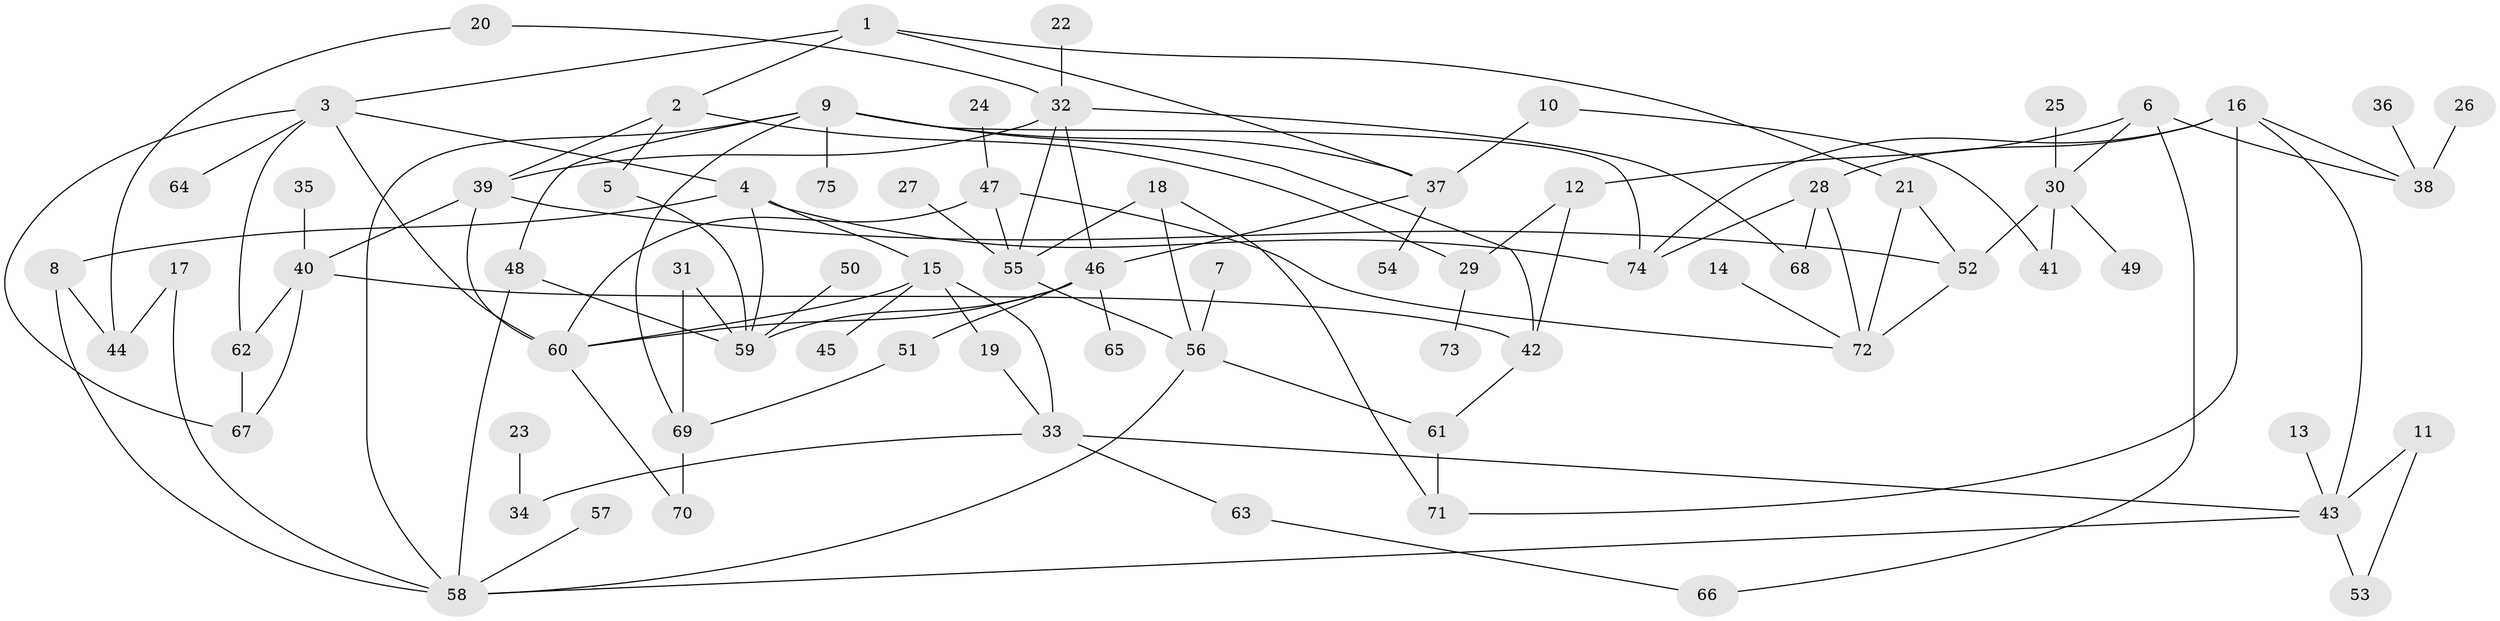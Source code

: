 // original degree distribution, {6: 0.040268456375838924, 5: 0.053691275167785234, 4: 0.1610738255033557, 7: 0.013422818791946308, 2: 0.2751677852348993, 3: 0.14093959731543623, 1: 0.31543624161073824}
// Generated by graph-tools (version 1.1) at 2025/49/03/09/25 03:49:18]
// undirected, 75 vertices, 114 edges
graph export_dot {
graph [start="1"]
  node [color=gray90,style=filled];
  1;
  2;
  3;
  4;
  5;
  6;
  7;
  8;
  9;
  10;
  11;
  12;
  13;
  14;
  15;
  16;
  17;
  18;
  19;
  20;
  21;
  22;
  23;
  24;
  25;
  26;
  27;
  28;
  29;
  30;
  31;
  32;
  33;
  34;
  35;
  36;
  37;
  38;
  39;
  40;
  41;
  42;
  43;
  44;
  45;
  46;
  47;
  48;
  49;
  50;
  51;
  52;
  53;
  54;
  55;
  56;
  57;
  58;
  59;
  60;
  61;
  62;
  63;
  64;
  65;
  66;
  67;
  68;
  69;
  70;
  71;
  72;
  73;
  74;
  75;
  1 -- 2 [weight=1.0];
  1 -- 3 [weight=1.0];
  1 -- 21 [weight=1.0];
  1 -- 37 [weight=1.0];
  2 -- 5 [weight=1.0];
  2 -- 29 [weight=1.0];
  2 -- 39 [weight=1.0];
  3 -- 4 [weight=1.0];
  3 -- 60 [weight=1.0];
  3 -- 62 [weight=1.0];
  3 -- 64 [weight=1.0];
  3 -- 67 [weight=1.0];
  4 -- 8 [weight=1.0];
  4 -- 15 [weight=1.0];
  4 -- 59 [weight=1.0];
  4 -- 74 [weight=1.0];
  5 -- 59 [weight=1.0];
  6 -- 12 [weight=1.0];
  6 -- 30 [weight=1.0];
  6 -- 38 [weight=1.0];
  6 -- 66 [weight=1.0];
  7 -- 56 [weight=1.0];
  8 -- 44 [weight=1.0];
  8 -- 58 [weight=1.0];
  9 -- 37 [weight=1.0];
  9 -- 42 [weight=1.0];
  9 -- 48 [weight=1.0];
  9 -- 58 [weight=1.0];
  9 -- 69 [weight=1.0];
  9 -- 74 [weight=1.0];
  9 -- 75 [weight=1.0];
  10 -- 37 [weight=1.0];
  10 -- 41 [weight=1.0];
  11 -- 43 [weight=1.0];
  11 -- 53 [weight=1.0];
  12 -- 29 [weight=1.0];
  12 -- 42 [weight=1.0];
  13 -- 43 [weight=1.0];
  14 -- 72 [weight=1.0];
  15 -- 19 [weight=1.0];
  15 -- 33 [weight=1.0];
  15 -- 45 [weight=1.0];
  15 -- 60 [weight=1.0];
  16 -- 28 [weight=1.0];
  16 -- 38 [weight=1.0];
  16 -- 43 [weight=1.0];
  16 -- 71 [weight=1.0];
  16 -- 74 [weight=1.0];
  17 -- 44 [weight=1.0];
  17 -- 58 [weight=1.0];
  18 -- 55 [weight=1.0];
  18 -- 56 [weight=1.0];
  18 -- 71 [weight=1.0];
  19 -- 33 [weight=1.0];
  20 -- 32 [weight=1.0];
  20 -- 44 [weight=1.0];
  21 -- 52 [weight=1.0];
  21 -- 72 [weight=1.0];
  22 -- 32 [weight=1.0];
  23 -- 34 [weight=1.0];
  24 -- 47 [weight=1.0];
  25 -- 30 [weight=1.0];
  26 -- 38 [weight=1.0];
  27 -- 55 [weight=1.0];
  28 -- 68 [weight=1.0];
  28 -- 72 [weight=1.0];
  28 -- 74 [weight=1.0];
  29 -- 73 [weight=1.0];
  30 -- 41 [weight=1.0];
  30 -- 49 [weight=1.0];
  30 -- 52 [weight=1.0];
  31 -- 59 [weight=1.0];
  31 -- 69 [weight=1.0];
  32 -- 39 [weight=1.0];
  32 -- 46 [weight=1.0];
  32 -- 55 [weight=1.0];
  32 -- 68 [weight=1.0];
  33 -- 34 [weight=1.0];
  33 -- 43 [weight=1.0];
  33 -- 63 [weight=1.0];
  35 -- 40 [weight=1.0];
  36 -- 38 [weight=1.0];
  37 -- 46 [weight=1.0];
  37 -- 54 [weight=1.0];
  39 -- 40 [weight=1.0];
  39 -- 52 [weight=1.0];
  39 -- 60 [weight=1.0];
  40 -- 42 [weight=1.0];
  40 -- 62 [weight=1.0];
  40 -- 67 [weight=1.0];
  42 -- 61 [weight=1.0];
  43 -- 53 [weight=1.0];
  43 -- 58 [weight=1.0];
  46 -- 51 [weight=1.0];
  46 -- 59 [weight=1.0];
  46 -- 60 [weight=1.0];
  46 -- 65 [weight=1.0];
  47 -- 55 [weight=1.0];
  47 -- 60 [weight=1.0];
  47 -- 72 [weight=1.0];
  48 -- 58 [weight=1.0];
  48 -- 59 [weight=1.0];
  50 -- 59 [weight=1.0];
  51 -- 69 [weight=1.0];
  52 -- 72 [weight=1.0];
  55 -- 56 [weight=1.0];
  56 -- 58 [weight=1.0];
  56 -- 61 [weight=1.0];
  57 -- 58 [weight=1.0];
  60 -- 70 [weight=1.0];
  61 -- 71 [weight=1.0];
  62 -- 67 [weight=1.0];
  63 -- 66 [weight=1.0];
  69 -- 70 [weight=1.0];
}
